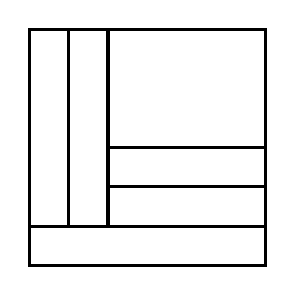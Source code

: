 \begin{tikzpicture}[very thick, scale=.5]
    \draw (0,1) rectangle (1,6);
    \draw (1,1) rectangle (2,6);
    \draw (2,3) rectangle (6,6);
    \draw (2,2) rectangle (6,3);
    \draw (2,1) rectangle (6,2);
    \draw (0,0) rectangle (6,1);
\end{tikzpicture}
